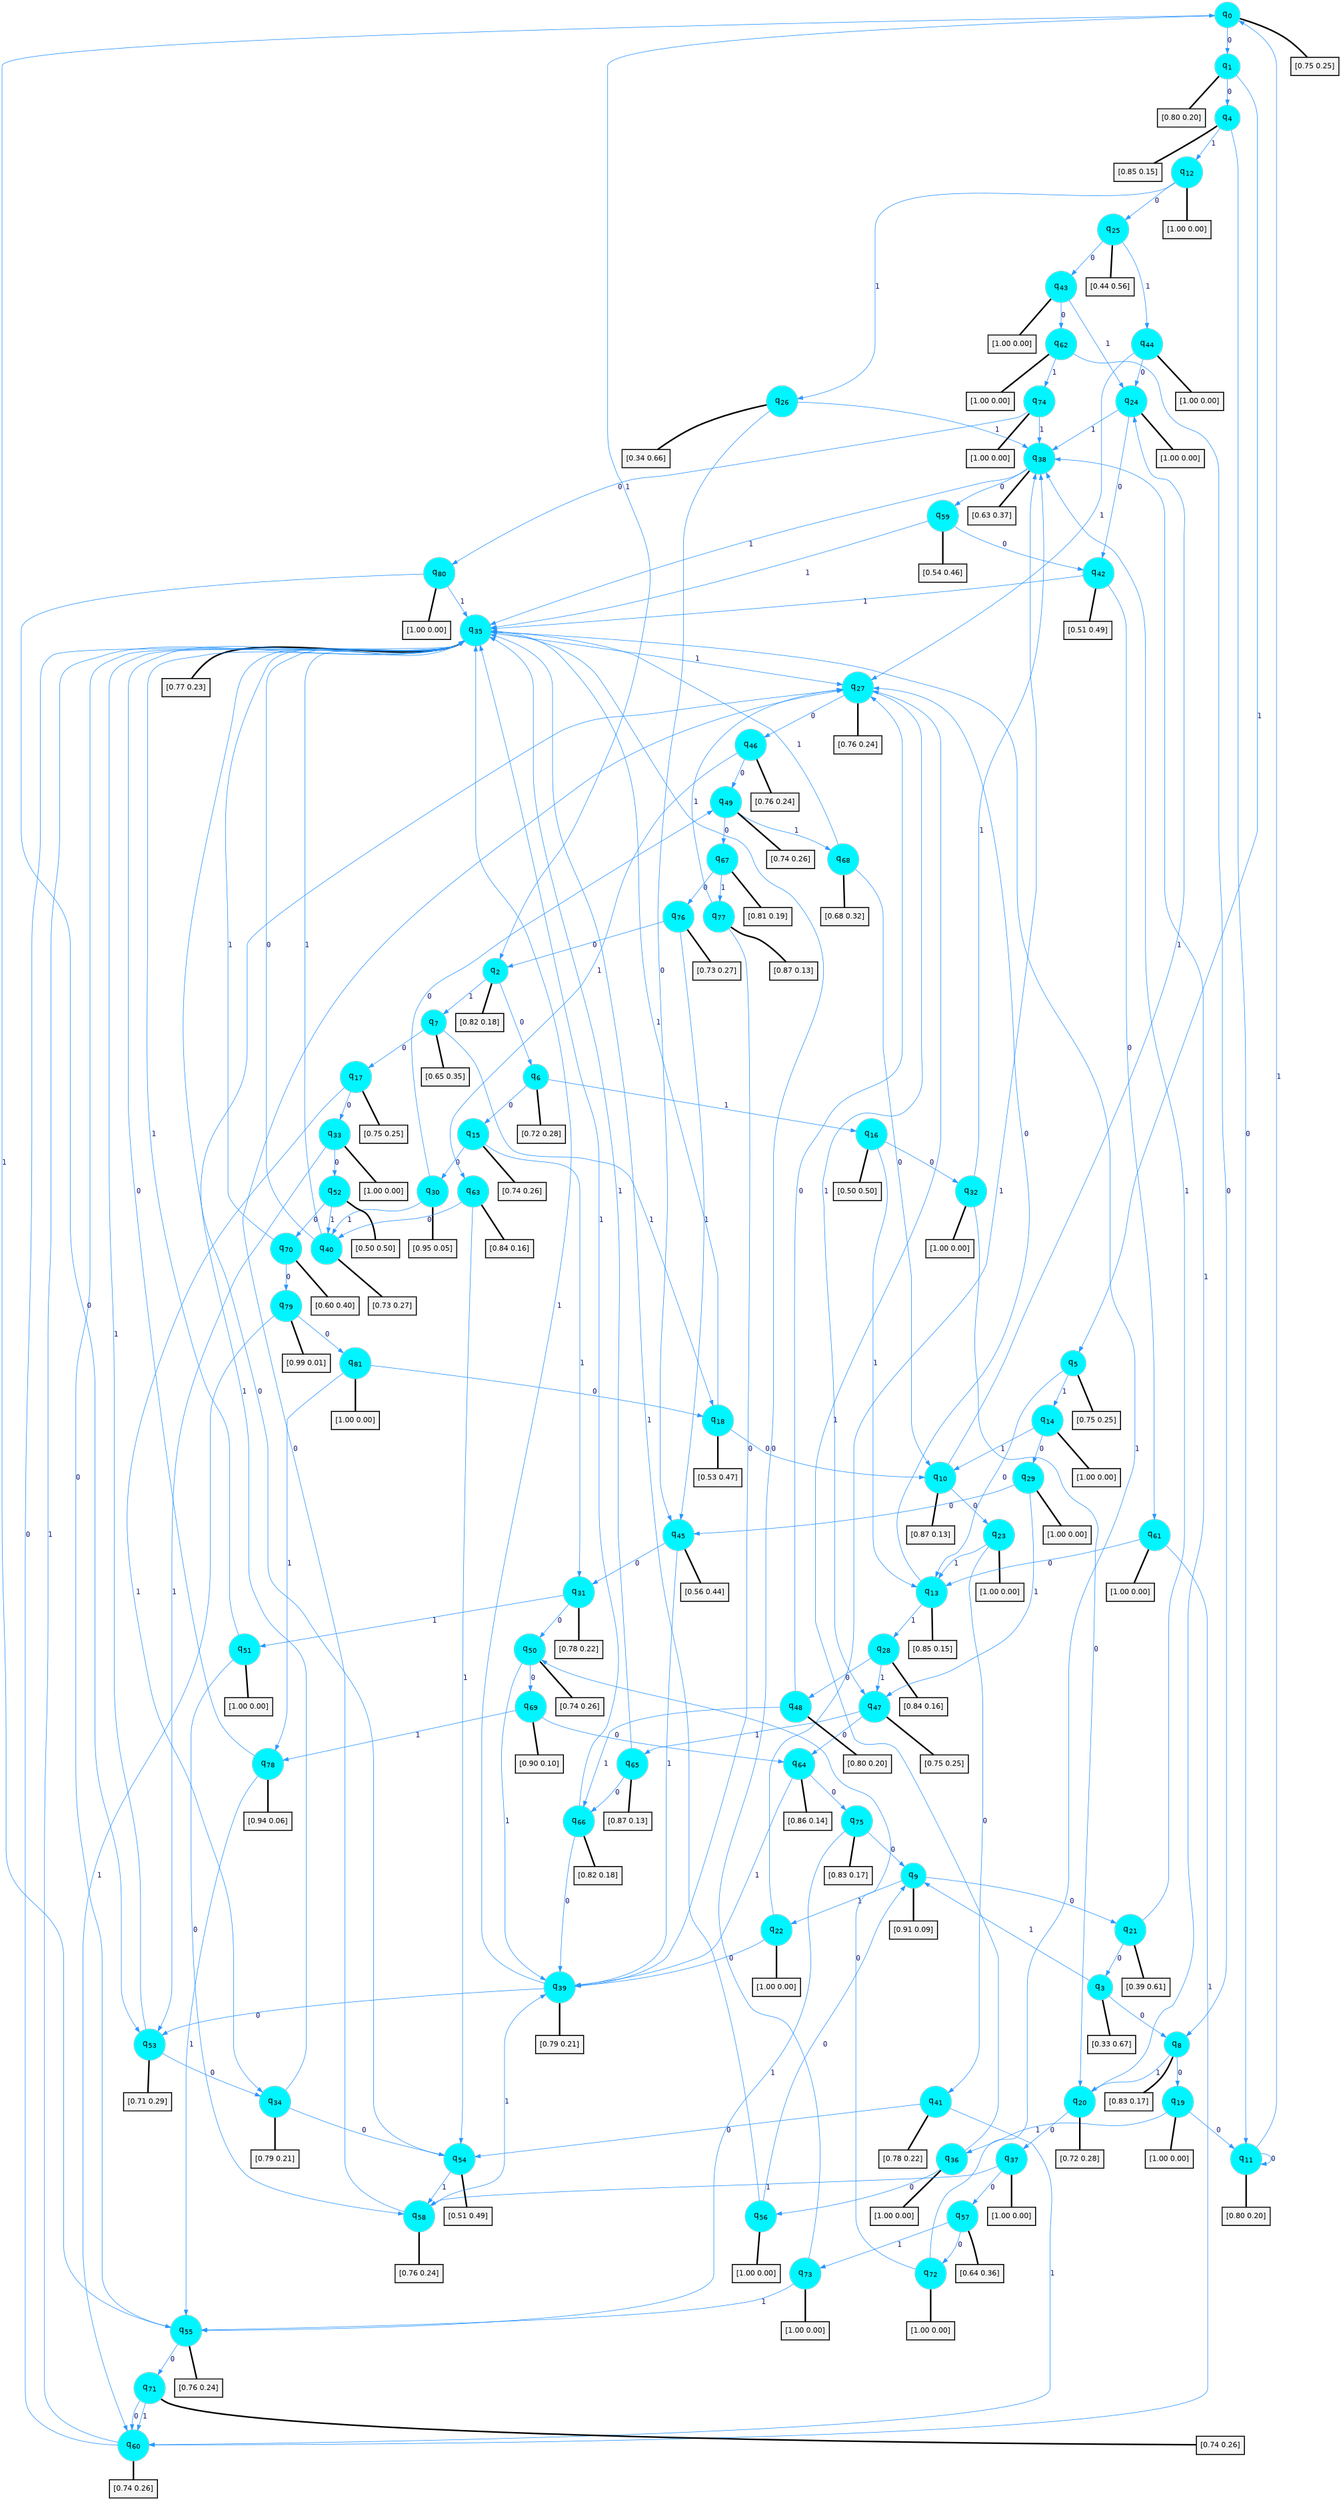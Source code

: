 digraph G {
graph [
bgcolor=transparent, dpi=300, rankdir=TD, size="40,25"];
node [
color=gray, fillcolor=turquoise1, fontcolor=black, fontname=Helvetica, fontsize=16, fontweight=bold, shape=circle, style=filled];
edge [
arrowsize=1, color=dodgerblue1, fontcolor=midnightblue, fontname=courier, fontweight=bold, penwidth=1, style=solid, weight=20];
0[label=<q<SUB>0</SUB>>];
1[label=<q<SUB>1</SUB>>];
2[label=<q<SUB>2</SUB>>];
3[label=<q<SUB>3</SUB>>];
4[label=<q<SUB>4</SUB>>];
5[label=<q<SUB>5</SUB>>];
6[label=<q<SUB>6</SUB>>];
7[label=<q<SUB>7</SUB>>];
8[label=<q<SUB>8</SUB>>];
9[label=<q<SUB>9</SUB>>];
10[label=<q<SUB>10</SUB>>];
11[label=<q<SUB>11</SUB>>];
12[label=<q<SUB>12</SUB>>];
13[label=<q<SUB>13</SUB>>];
14[label=<q<SUB>14</SUB>>];
15[label=<q<SUB>15</SUB>>];
16[label=<q<SUB>16</SUB>>];
17[label=<q<SUB>17</SUB>>];
18[label=<q<SUB>18</SUB>>];
19[label=<q<SUB>19</SUB>>];
20[label=<q<SUB>20</SUB>>];
21[label=<q<SUB>21</SUB>>];
22[label=<q<SUB>22</SUB>>];
23[label=<q<SUB>23</SUB>>];
24[label=<q<SUB>24</SUB>>];
25[label=<q<SUB>25</SUB>>];
26[label=<q<SUB>26</SUB>>];
27[label=<q<SUB>27</SUB>>];
28[label=<q<SUB>28</SUB>>];
29[label=<q<SUB>29</SUB>>];
30[label=<q<SUB>30</SUB>>];
31[label=<q<SUB>31</SUB>>];
32[label=<q<SUB>32</SUB>>];
33[label=<q<SUB>33</SUB>>];
34[label=<q<SUB>34</SUB>>];
35[label=<q<SUB>35</SUB>>];
36[label=<q<SUB>36</SUB>>];
37[label=<q<SUB>37</SUB>>];
38[label=<q<SUB>38</SUB>>];
39[label=<q<SUB>39</SUB>>];
40[label=<q<SUB>40</SUB>>];
41[label=<q<SUB>41</SUB>>];
42[label=<q<SUB>42</SUB>>];
43[label=<q<SUB>43</SUB>>];
44[label=<q<SUB>44</SUB>>];
45[label=<q<SUB>45</SUB>>];
46[label=<q<SUB>46</SUB>>];
47[label=<q<SUB>47</SUB>>];
48[label=<q<SUB>48</SUB>>];
49[label=<q<SUB>49</SUB>>];
50[label=<q<SUB>50</SUB>>];
51[label=<q<SUB>51</SUB>>];
52[label=<q<SUB>52</SUB>>];
53[label=<q<SUB>53</SUB>>];
54[label=<q<SUB>54</SUB>>];
55[label=<q<SUB>55</SUB>>];
56[label=<q<SUB>56</SUB>>];
57[label=<q<SUB>57</SUB>>];
58[label=<q<SUB>58</SUB>>];
59[label=<q<SUB>59</SUB>>];
60[label=<q<SUB>60</SUB>>];
61[label=<q<SUB>61</SUB>>];
62[label=<q<SUB>62</SUB>>];
63[label=<q<SUB>63</SUB>>];
64[label=<q<SUB>64</SUB>>];
65[label=<q<SUB>65</SUB>>];
66[label=<q<SUB>66</SUB>>];
67[label=<q<SUB>67</SUB>>];
68[label=<q<SUB>68</SUB>>];
69[label=<q<SUB>69</SUB>>];
70[label=<q<SUB>70</SUB>>];
71[label=<q<SUB>71</SUB>>];
72[label=<q<SUB>72</SUB>>];
73[label=<q<SUB>73</SUB>>];
74[label=<q<SUB>74</SUB>>];
75[label=<q<SUB>75</SUB>>];
76[label=<q<SUB>76</SUB>>];
77[label=<q<SUB>77</SUB>>];
78[label=<q<SUB>78</SUB>>];
79[label=<q<SUB>79</SUB>>];
80[label=<q<SUB>80</SUB>>];
81[label=<q<SUB>81</SUB>>];
82[label="[0.75 0.25]", shape=box,fontcolor=black, fontname=Helvetica, fontsize=14, penwidth=2, fillcolor=whitesmoke,color=black];
83[label="[0.80 0.20]", shape=box,fontcolor=black, fontname=Helvetica, fontsize=14, penwidth=2, fillcolor=whitesmoke,color=black];
84[label="[0.82 0.18]", shape=box,fontcolor=black, fontname=Helvetica, fontsize=14, penwidth=2, fillcolor=whitesmoke,color=black];
85[label="[0.33 0.67]", shape=box,fontcolor=black, fontname=Helvetica, fontsize=14, penwidth=2, fillcolor=whitesmoke,color=black];
86[label="[0.85 0.15]", shape=box,fontcolor=black, fontname=Helvetica, fontsize=14, penwidth=2, fillcolor=whitesmoke,color=black];
87[label="[0.75 0.25]", shape=box,fontcolor=black, fontname=Helvetica, fontsize=14, penwidth=2, fillcolor=whitesmoke,color=black];
88[label="[0.72 0.28]", shape=box,fontcolor=black, fontname=Helvetica, fontsize=14, penwidth=2, fillcolor=whitesmoke,color=black];
89[label="[0.65 0.35]", shape=box,fontcolor=black, fontname=Helvetica, fontsize=14, penwidth=2, fillcolor=whitesmoke,color=black];
90[label="[0.83 0.17]", shape=box,fontcolor=black, fontname=Helvetica, fontsize=14, penwidth=2, fillcolor=whitesmoke,color=black];
91[label="[0.91 0.09]", shape=box,fontcolor=black, fontname=Helvetica, fontsize=14, penwidth=2, fillcolor=whitesmoke,color=black];
92[label="[0.87 0.13]", shape=box,fontcolor=black, fontname=Helvetica, fontsize=14, penwidth=2, fillcolor=whitesmoke,color=black];
93[label="[0.80 0.20]", shape=box,fontcolor=black, fontname=Helvetica, fontsize=14, penwidth=2, fillcolor=whitesmoke,color=black];
94[label="[1.00 0.00]", shape=box,fontcolor=black, fontname=Helvetica, fontsize=14, penwidth=2, fillcolor=whitesmoke,color=black];
95[label="[0.85 0.15]", shape=box,fontcolor=black, fontname=Helvetica, fontsize=14, penwidth=2, fillcolor=whitesmoke,color=black];
96[label="[1.00 0.00]", shape=box,fontcolor=black, fontname=Helvetica, fontsize=14, penwidth=2, fillcolor=whitesmoke,color=black];
97[label="[0.74 0.26]", shape=box,fontcolor=black, fontname=Helvetica, fontsize=14, penwidth=2, fillcolor=whitesmoke,color=black];
98[label="[0.50 0.50]", shape=box,fontcolor=black, fontname=Helvetica, fontsize=14, penwidth=2, fillcolor=whitesmoke,color=black];
99[label="[0.75 0.25]", shape=box,fontcolor=black, fontname=Helvetica, fontsize=14, penwidth=2, fillcolor=whitesmoke,color=black];
100[label="[0.53 0.47]", shape=box,fontcolor=black, fontname=Helvetica, fontsize=14, penwidth=2, fillcolor=whitesmoke,color=black];
101[label="[1.00 0.00]", shape=box,fontcolor=black, fontname=Helvetica, fontsize=14, penwidth=2, fillcolor=whitesmoke,color=black];
102[label="[0.72 0.28]", shape=box,fontcolor=black, fontname=Helvetica, fontsize=14, penwidth=2, fillcolor=whitesmoke,color=black];
103[label="[0.39 0.61]", shape=box,fontcolor=black, fontname=Helvetica, fontsize=14, penwidth=2, fillcolor=whitesmoke,color=black];
104[label="[1.00 0.00]", shape=box,fontcolor=black, fontname=Helvetica, fontsize=14, penwidth=2, fillcolor=whitesmoke,color=black];
105[label="[1.00 0.00]", shape=box,fontcolor=black, fontname=Helvetica, fontsize=14, penwidth=2, fillcolor=whitesmoke,color=black];
106[label="[1.00 0.00]", shape=box,fontcolor=black, fontname=Helvetica, fontsize=14, penwidth=2, fillcolor=whitesmoke,color=black];
107[label="[0.44 0.56]", shape=box,fontcolor=black, fontname=Helvetica, fontsize=14, penwidth=2, fillcolor=whitesmoke,color=black];
108[label="[0.34 0.66]", shape=box,fontcolor=black, fontname=Helvetica, fontsize=14, penwidth=2, fillcolor=whitesmoke,color=black];
109[label="[0.76 0.24]", shape=box,fontcolor=black, fontname=Helvetica, fontsize=14, penwidth=2, fillcolor=whitesmoke,color=black];
110[label="[0.84 0.16]", shape=box,fontcolor=black, fontname=Helvetica, fontsize=14, penwidth=2, fillcolor=whitesmoke,color=black];
111[label="[1.00 0.00]", shape=box,fontcolor=black, fontname=Helvetica, fontsize=14, penwidth=2, fillcolor=whitesmoke,color=black];
112[label="[0.95 0.05]", shape=box,fontcolor=black, fontname=Helvetica, fontsize=14, penwidth=2, fillcolor=whitesmoke,color=black];
113[label="[0.78 0.22]", shape=box,fontcolor=black, fontname=Helvetica, fontsize=14, penwidth=2, fillcolor=whitesmoke,color=black];
114[label="[1.00 0.00]", shape=box,fontcolor=black, fontname=Helvetica, fontsize=14, penwidth=2, fillcolor=whitesmoke,color=black];
115[label="[1.00 0.00]", shape=box,fontcolor=black, fontname=Helvetica, fontsize=14, penwidth=2, fillcolor=whitesmoke,color=black];
116[label="[0.79 0.21]", shape=box,fontcolor=black, fontname=Helvetica, fontsize=14, penwidth=2, fillcolor=whitesmoke,color=black];
117[label="[0.77 0.23]", shape=box,fontcolor=black, fontname=Helvetica, fontsize=14, penwidth=2, fillcolor=whitesmoke,color=black];
118[label="[1.00 0.00]", shape=box,fontcolor=black, fontname=Helvetica, fontsize=14, penwidth=2, fillcolor=whitesmoke,color=black];
119[label="[1.00 0.00]", shape=box,fontcolor=black, fontname=Helvetica, fontsize=14, penwidth=2, fillcolor=whitesmoke,color=black];
120[label="[0.63 0.37]", shape=box,fontcolor=black, fontname=Helvetica, fontsize=14, penwidth=2, fillcolor=whitesmoke,color=black];
121[label="[0.79 0.21]", shape=box,fontcolor=black, fontname=Helvetica, fontsize=14, penwidth=2, fillcolor=whitesmoke,color=black];
122[label="[0.73 0.27]", shape=box,fontcolor=black, fontname=Helvetica, fontsize=14, penwidth=2, fillcolor=whitesmoke,color=black];
123[label="[0.78 0.22]", shape=box,fontcolor=black, fontname=Helvetica, fontsize=14, penwidth=2, fillcolor=whitesmoke,color=black];
124[label="[0.51 0.49]", shape=box,fontcolor=black, fontname=Helvetica, fontsize=14, penwidth=2, fillcolor=whitesmoke,color=black];
125[label="[1.00 0.00]", shape=box,fontcolor=black, fontname=Helvetica, fontsize=14, penwidth=2, fillcolor=whitesmoke,color=black];
126[label="[1.00 0.00]", shape=box,fontcolor=black, fontname=Helvetica, fontsize=14, penwidth=2, fillcolor=whitesmoke,color=black];
127[label="[0.56 0.44]", shape=box,fontcolor=black, fontname=Helvetica, fontsize=14, penwidth=2, fillcolor=whitesmoke,color=black];
128[label="[0.76 0.24]", shape=box,fontcolor=black, fontname=Helvetica, fontsize=14, penwidth=2, fillcolor=whitesmoke,color=black];
129[label="[0.75 0.25]", shape=box,fontcolor=black, fontname=Helvetica, fontsize=14, penwidth=2, fillcolor=whitesmoke,color=black];
130[label="[0.80 0.20]", shape=box,fontcolor=black, fontname=Helvetica, fontsize=14, penwidth=2, fillcolor=whitesmoke,color=black];
131[label="[0.74 0.26]", shape=box,fontcolor=black, fontname=Helvetica, fontsize=14, penwidth=2, fillcolor=whitesmoke,color=black];
132[label="[0.74 0.26]", shape=box,fontcolor=black, fontname=Helvetica, fontsize=14, penwidth=2, fillcolor=whitesmoke,color=black];
133[label="[1.00 0.00]", shape=box,fontcolor=black, fontname=Helvetica, fontsize=14, penwidth=2, fillcolor=whitesmoke,color=black];
134[label="[0.50 0.50]", shape=box,fontcolor=black, fontname=Helvetica, fontsize=14, penwidth=2, fillcolor=whitesmoke,color=black];
135[label="[0.71 0.29]", shape=box,fontcolor=black, fontname=Helvetica, fontsize=14, penwidth=2, fillcolor=whitesmoke,color=black];
136[label="[0.51 0.49]", shape=box,fontcolor=black, fontname=Helvetica, fontsize=14, penwidth=2, fillcolor=whitesmoke,color=black];
137[label="[0.76 0.24]", shape=box,fontcolor=black, fontname=Helvetica, fontsize=14, penwidth=2, fillcolor=whitesmoke,color=black];
138[label="[1.00 0.00]", shape=box,fontcolor=black, fontname=Helvetica, fontsize=14, penwidth=2, fillcolor=whitesmoke,color=black];
139[label="[0.64 0.36]", shape=box,fontcolor=black, fontname=Helvetica, fontsize=14, penwidth=2, fillcolor=whitesmoke,color=black];
140[label="[0.76 0.24]", shape=box,fontcolor=black, fontname=Helvetica, fontsize=14, penwidth=2, fillcolor=whitesmoke,color=black];
141[label="[0.54 0.46]", shape=box,fontcolor=black, fontname=Helvetica, fontsize=14, penwidth=2, fillcolor=whitesmoke,color=black];
142[label="[0.74 0.26]", shape=box,fontcolor=black, fontname=Helvetica, fontsize=14, penwidth=2, fillcolor=whitesmoke,color=black];
143[label="[1.00 0.00]", shape=box,fontcolor=black, fontname=Helvetica, fontsize=14, penwidth=2, fillcolor=whitesmoke,color=black];
144[label="[1.00 0.00]", shape=box,fontcolor=black, fontname=Helvetica, fontsize=14, penwidth=2, fillcolor=whitesmoke,color=black];
145[label="[0.84 0.16]", shape=box,fontcolor=black, fontname=Helvetica, fontsize=14, penwidth=2, fillcolor=whitesmoke,color=black];
146[label="[0.86 0.14]", shape=box,fontcolor=black, fontname=Helvetica, fontsize=14, penwidth=2, fillcolor=whitesmoke,color=black];
147[label="[0.87 0.13]", shape=box,fontcolor=black, fontname=Helvetica, fontsize=14, penwidth=2, fillcolor=whitesmoke,color=black];
148[label="[0.82 0.18]", shape=box,fontcolor=black, fontname=Helvetica, fontsize=14, penwidth=2, fillcolor=whitesmoke,color=black];
149[label="[0.81 0.19]", shape=box,fontcolor=black, fontname=Helvetica, fontsize=14, penwidth=2, fillcolor=whitesmoke,color=black];
150[label="[0.68 0.32]", shape=box,fontcolor=black, fontname=Helvetica, fontsize=14, penwidth=2, fillcolor=whitesmoke,color=black];
151[label="[0.90 0.10]", shape=box,fontcolor=black, fontname=Helvetica, fontsize=14, penwidth=2, fillcolor=whitesmoke,color=black];
152[label="[0.60 0.40]", shape=box,fontcolor=black, fontname=Helvetica, fontsize=14, penwidth=2, fillcolor=whitesmoke,color=black];
153[label="[0.74 0.26]", shape=box,fontcolor=black, fontname=Helvetica, fontsize=14, penwidth=2, fillcolor=whitesmoke,color=black];
154[label="[1.00 0.00]", shape=box,fontcolor=black, fontname=Helvetica, fontsize=14, penwidth=2, fillcolor=whitesmoke,color=black];
155[label="[1.00 0.00]", shape=box,fontcolor=black, fontname=Helvetica, fontsize=14, penwidth=2, fillcolor=whitesmoke,color=black];
156[label="[1.00 0.00]", shape=box,fontcolor=black, fontname=Helvetica, fontsize=14, penwidth=2, fillcolor=whitesmoke,color=black];
157[label="[0.83 0.17]", shape=box,fontcolor=black, fontname=Helvetica, fontsize=14, penwidth=2, fillcolor=whitesmoke,color=black];
158[label="[0.73 0.27]", shape=box,fontcolor=black, fontname=Helvetica, fontsize=14, penwidth=2, fillcolor=whitesmoke,color=black];
159[label="[0.87 0.13]", shape=box,fontcolor=black, fontname=Helvetica, fontsize=14, penwidth=2, fillcolor=whitesmoke,color=black];
160[label="[0.94 0.06]", shape=box,fontcolor=black, fontname=Helvetica, fontsize=14, penwidth=2, fillcolor=whitesmoke,color=black];
161[label="[0.99 0.01]", shape=box,fontcolor=black, fontname=Helvetica, fontsize=14, penwidth=2, fillcolor=whitesmoke,color=black];
162[label="[1.00 0.00]", shape=box,fontcolor=black, fontname=Helvetica, fontsize=14, penwidth=2, fillcolor=whitesmoke,color=black];
163[label="[1.00 0.00]", shape=box,fontcolor=black, fontname=Helvetica, fontsize=14, penwidth=2, fillcolor=whitesmoke,color=black];
0->1 [label=0];
0->2 [label=1];
0->82 [arrowhead=none, penwidth=3,color=black];
1->4 [label=0];
1->5 [label=1];
1->83 [arrowhead=none, penwidth=3,color=black];
2->6 [label=0];
2->7 [label=1];
2->84 [arrowhead=none, penwidth=3,color=black];
3->8 [label=0];
3->9 [label=1];
3->85 [arrowhead=none, penwidth=3,color=black];
4->11 [label=0];
4->12 [label=1];
4->86 [arrowhead=none, penwidth=3,color=black];
5->13 [label=0];
5->14 [label=1];
5->87 [arrowhead=none, penwidth=3,color=black];
6->15 [label=0];
6->16 [label=1];
6->88 [arrowhead=none, penwidth=3,color=black];
7->17 [label=0];
7->18 [label=1];
7->89 [arrowhead=none, penwidth=3,color=black];
8->19 [label=0];
8->20 [label=1];
8->90 [arrowhead=none, penwidth=3,color=black];
9->21 [label=0];
9->22 [label=1];
9->91 [arrowhead=none, penwidth=3,color=black];
10->23 [label=0];
10->24 [label=1];
10->92 [arrowhead=none, penwidth=3,color=black];
11->11 [label=0];
11->0 [label=1];
11->93 [arrowhead=none, penwidth=3,color=black];
12->25 [label=0];
12->26 [label=1];
12->94 [arrowhead=none, penwidth=3,color=black];
13->27 [label=0];
13->28 [label=1];
13->95 [arrowhead=none, penwidth=3,color=black];
14->29 [label=0];
14->10 [label=1];
14->96 [arrowhead=none, penwidth=3,color=black];
15->30 [label=0];
15->31 [label=1];
15->97 [arrowhead=none, penwidth=3,color=black];
16->32 [label=0];
16->13 [label=1];
16->98 [arrowhead=none, penwidth=3,color=black];
17->33 [label=0];
17->34 [label=1];
17->99 [arrowhead=none, penwidth=3,color=black];
18->10 [label=0];
18->35 [label=1];
18->100 [arrowhead=none, penwidth=3,color=black];
19->11 [label=0];
19->36 [label=1];
19->101 [arrowhead=none, penwidth=3,color=black];
20->37 [label=0];
20->38 [label=1];
20->102 [arrowhead=none, penwidth=3,color=black];
21->3 [label=0];
21->38 [label=1];
21->103 [arrowhead=none, penwidth=3,color=black];
22->39 [label=0];
22->38 [label=1];
22->104 [arrowhead=none, penwidth=3,color=black];
23->41 [label=0];
23->13 [label=1];
23->105 [arrowhead=none, penwidth=3,color=black];
24->42 [label=0];
24->38 [label=1];
24->106 [arrowhead=none, penwidth=3,color=black];
25->43 [label=0];
25->44 [label=1];
25->107 [arrowhead=none, penwidth=3,color=black];
26->45 [label=0];
26->38 [label=1];
26->108 [arrowhead=none, penwidth=3,color=black];
27->46 [label=0];
27->47 [label=1];
27->109 [arrowhead=none, penwidth=3,color=black];
28->48 [label=0];
28->47 [label=1];
28->110 [arrowhead=none, penwidth=3,color=black];
29->45 [label=0];
29->47 [label=1];
29->111 [arrowhead=none, penwidth=3,color=black];
30->49 [label=0];
30->40 [label=1];
30->112 [arrowhead=none, penwidth=3,color=black];
31->50 [label=0];
31->51 [label=1];
31->113 [arrowhead=none, penwidth=3,color=black];
32->20 [label=0];
32->38 [label=1];
32->114 [arrowhead=none, penwidth=3,color=black];
33->52 [label=0];
33->53 [label=1];
33->115 [arrowhead=none, penwidth=3,color=black];
34->54 [label=0];
34->27 [label=1];
34->116 [arrowhead=none, penwidth=3,color=black];
35->55 [label=0];
35->27 [label=1];
35->117 [arrowhead=none, penwidth=3,color=black];
36->56 [label=0];
36->27 [label=1];
36->118 [arrowhead=none, penwidth=3,color=black];
37->57 [label=0];
37->58 [label=1];
37->119 [arrowhead=none, penwidth=3,color=black];
38->59 [label=0];
38->35 [label=1];
38->120 [arrowhead=none, penwidth=3,color=black];
39->53 [label=0];
39->35 [label=1];
39->121 [arrowhead=none, penwidth=3,color=black];
40->35 [label=0];
40->35 [label=1];
40->122 [arrowhead=none, penwidth=3,color=black];
41->54 [label=0];
41->60 [label=1];
41->123 [arrowhead=none, penwidth=3,color=black];
42->61 [label=0];
42->35 [label=1];
42->124 [arrowhead=none, penwidth=3,color=black];
43->62 [label=0];
43->24 [label=1];
43->125 [arrowhead=none, penwidth=3,color=black];
44->24 [label=0];
44->27 [label=1];
44->126 [arrowhead=none, penwidth=3,color=black];
45->31 [label=0];
45->39 [label=1];
45->127 [arrowhead=none, penwidth=3,color=black];
46->49 [label=0];
46->63 [label=1];
46->128 [arrowhead=none, penwidth=3,color=black];
47->64 [label=0];
47->65 [label=1];
47->129 [arrowhead=none, penwidth=3,color=black];
48->27 [label=0];
48->66 [label=1];
48->130 [arrowhead=none, penwidth=3,color=black];
49->67 [label=0];
49->68 [label=1];
49->131 [arrowhead=none, penwidth=3,color=black];
50->69 [label=0];
50->39 [label=1];
50->132 [arrowhead=none, penwidth=3,color=black];
51->58 [label=0];
51->35 [label=1];
51->133 [arrowhead=none, penwidth=3,color=black];
52->70 [label=0];
52->40 [label=1];
52->134 [arrowhead=none, penwidth=3,color=black];
53->34 [label=0];
53->35 [label=1];
53->135 [arrowhead=none, penwidth=3,color=black];
54->35 [label=0];
54->58 [label=1];
54->136 [arrowhead=none, penwidth=3,color=black];
55->71 [label=0];
55->0 [label=1];
55->137 [arrowhead=none, penwidth=3,color=black];
56->9 [label=0];
56->35 [label=1];
56->138 [arrowhead=none, penwidth=3,color=black];
57->72 [label=0];
57->73 [label=1];
57->139 [arrowhead=none, penwidth=3,color=black];
58->27 [label=0];
58->39 [label=1];
58->140 [arrowhead=none, penwidth=3,color=black];
59->42 [label=0];
59->35 [label=1];
59->141 [arrowhead=none, penwidth=3,color=black];
60->35 [label=0];
60->35 [label=1];
60->142 [arrowhead=none, penwidth=3,color=black];
61->13 [label=0];
61->60 [label=1];
61->143 [arrowhead=none, penwidth=3,color=black];
62->8 [label=0];
62->74 [label=1];
62->144 [arrowhead=none, penwidth=3,color=black];
63->40 [label=0];
63->54 [label=1];
63->145 [arrowhead=none, penwidth=3,color=black];
64->75 [label=0];
64->39 [label=1];
64->146 [arrowhead=none, penwidth=3,color=black];
65->66 [label=0];
65->35 [label=1];
65->147 [arrowhead=none, penwidth=3,color=black];
66->39 [label=0];
66->35 [label=1];
66->148 [arrowhead=none, penwidth=3,color=black];
67->76 [label=0];
67->77 [label=1];
67->149 [arrowhead=none, penwidth=3,color=black];
68->10 [label=0];
68->35 [label=1];
68->150 [arrowhead=none, penwidth=3,color=black];
69->64 [label=0];
69->78 [label=1];
69->151 [arrowhead=none, penwidth=3,color=black];
70->79 [label=0];
70->35 [label=1];
70->152 [arrowhead=none, penwidth=3,color=black];
71->60 [label=0];
71->60 [label=1];
71->153 [arrowhead=none, penwidth=3,color=black];
72->50 [label=0];
72->35 [label=1];
72->154 [arrowhead=none, penwidth=3,color=black];
73->35 [label=0];
73->55 [label=1];
73->155 [arrowhead=none, penwidth=3,color=black];
74->80 [label=0];
74->38 [label=1];
74->156 [arrowhead=none, penwidth=3,color=black];
75->9 [label=0];
75->55 [label=1];
75->157 [arrowhead=none, penwidth=3,color=black];
76->2 [label=0];
76->45 [label=1];
76->158 [arrowhead=none, penwidth=3,color=black];
77->39 [label=0];
77->27 [label=1];
77->159 [arrowhead=none, penwidth=3,color=black];
78->35 [label=0];
78->55 [label=1];
78->160 [arrowhead=none, penwidth=3,color=black];
79->81 [label=0];
79->60 [label=1];
79->161 [arrowhead=none, penwidth=3,color=black];
80->53 [label=0];
80->35 [label=1];
80->162 [arrowhead=none, penwidth=3,color=black];
81->18 [label=0];
81->78 [label=1];
81->163 [arrowhead=none, penwidth=3,color=black];
}
